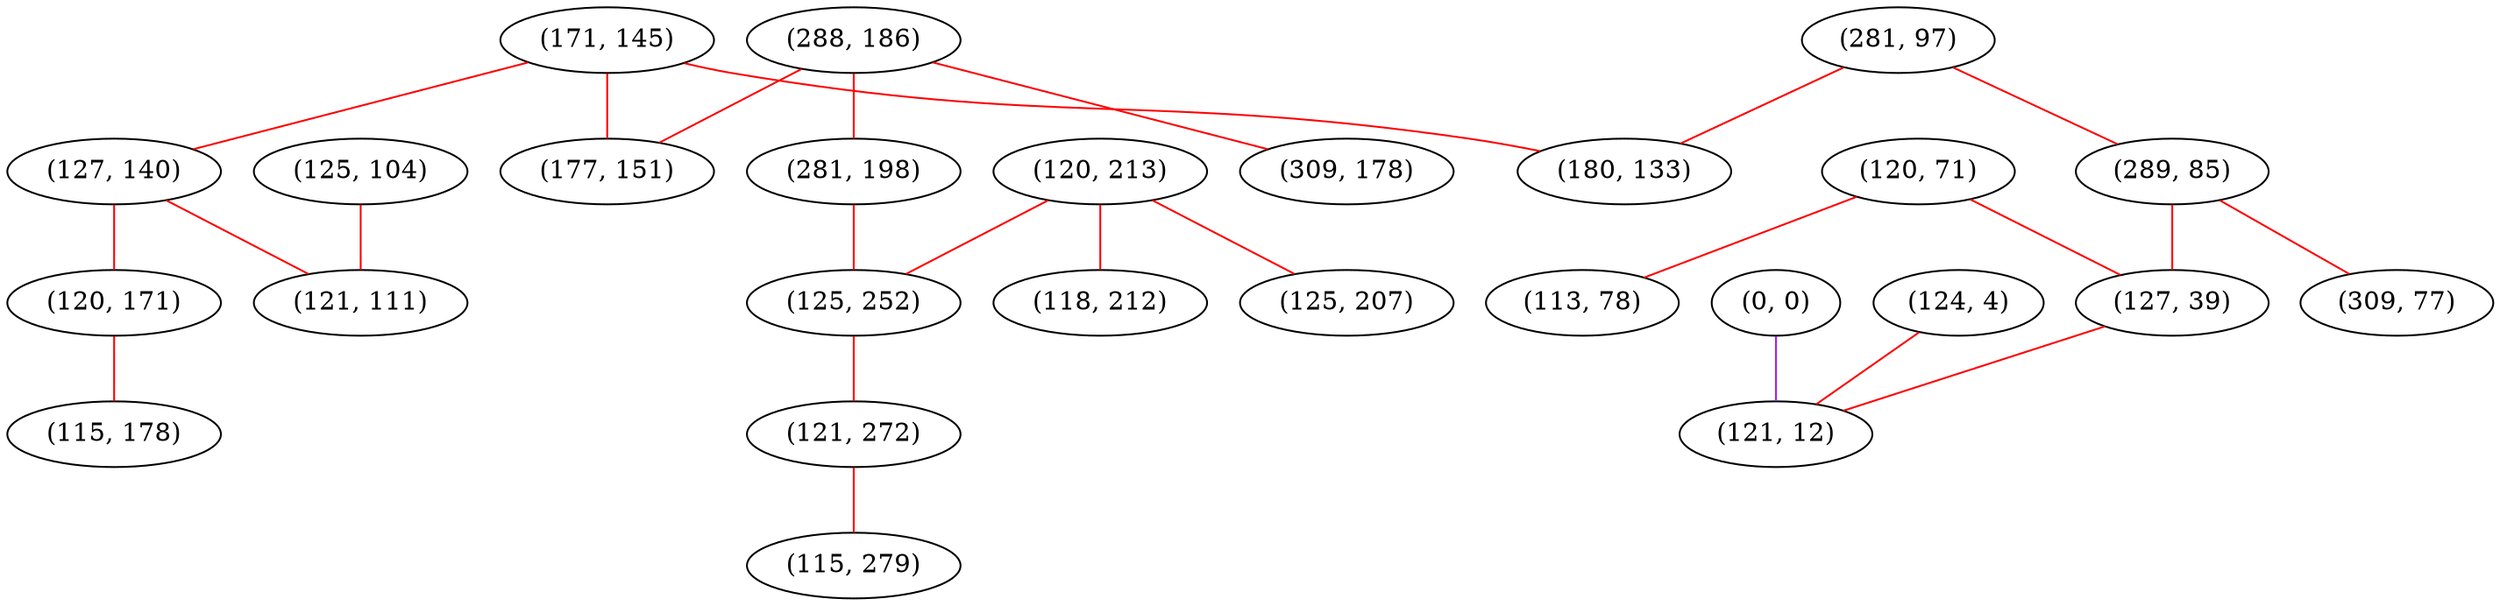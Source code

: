 graph "" {
"(171, 145)";
"(120, 71)";
"(127, 140)";
"(120, 213)";
"(288, 186)";
"(113, 78)";
"(281, 198)";
"(281, 97)";
"(118, 212)";
"(125, 252)";
"(0, 0)";
"(121, 272)";
"(177, 151)";
"(115, 279)";
"(120, 171)";
"(309, 178)";
"(289, 85)";
"(115, 178)";
"(124, 4)";
"(127, 39)";
"(125, 104)";
"(121, 12)";
"(121, 111)";
"(180, 133)";
"(125, 207)";
"(309, 77)";
"(171, 145)" -- "(180, 133)"  [color=red, key=0, weight=1];
"(171, 145)" -- "(127, 140)"  [color=red, key=0, weight=1];
"(171, 145)" -- "(177, 151)"  [color=red, key=0, weight=1];
"(120, 71)" -- "(113, 78)"  [color=red, key=0, weight=1];
"(120, 71)" -- "(127, 39)"  [color=red, key=0, weight=1];
"(127, 140)" -- "(120, 171)"  [color=red, key=0, weight=1];
"(127, 140)" -- "(121, 111)"  [color=red, key=0, weight=1];
"(120, 213)" -- "(118, 212)"  [color=red, key=0, weight=1];
"(120, 213)" -- "(125, 252)"  [color=red, key=0, weight=1];
"(120, 213)" -- "(125, 207)"  [color=red, key=0, weight=1];
"(288, 186)" -- "(309, 178)"  [color=red, key=0, weight=1];
"(288, 186)" -- "(281, 198)"  [color=red, key=0, weight=1];
"(288, 186)" -- "(177, 151)"  [color=red, key=0, weight=1];
"(281, 198)" -- "(125, 252)"  [color=red, key=0, weight=1];
"(281, 97)" -- "(180, 133)"  [color=red, key=0, weight=1];
"(281, 97)" -- "(289, 85)"  [color=red, key=0, weight=1];
"(125, 252)" -- "(121, 272)"  [color=red, key=0, weight=1];
"(0, 0)" -- "(121, 12)"  [color=purple, key=0, weight=4];
"(121, 272)" -- "(115, 279)"  [color=red, key=0, weight=1];
"(120, 171)" -- "(115, 178)"  [color=red, key=0, weight=1];
"(289, 85)" -- "(309, 77)"  [color=red, key=0, weight=1];
"(289, 85)" -- "(127, 39)"  [color=red, key=0, weight=1];
"(124, 4)" -- "(121, 12)"  [color=red, key=0, weight=1];
"(127, 39)" -- "(121, 12)"  [color=red, key=0, weight=1];
"(125, 104)" -- "(121, 111)"  [color=red, key=0, weight=1];
}
